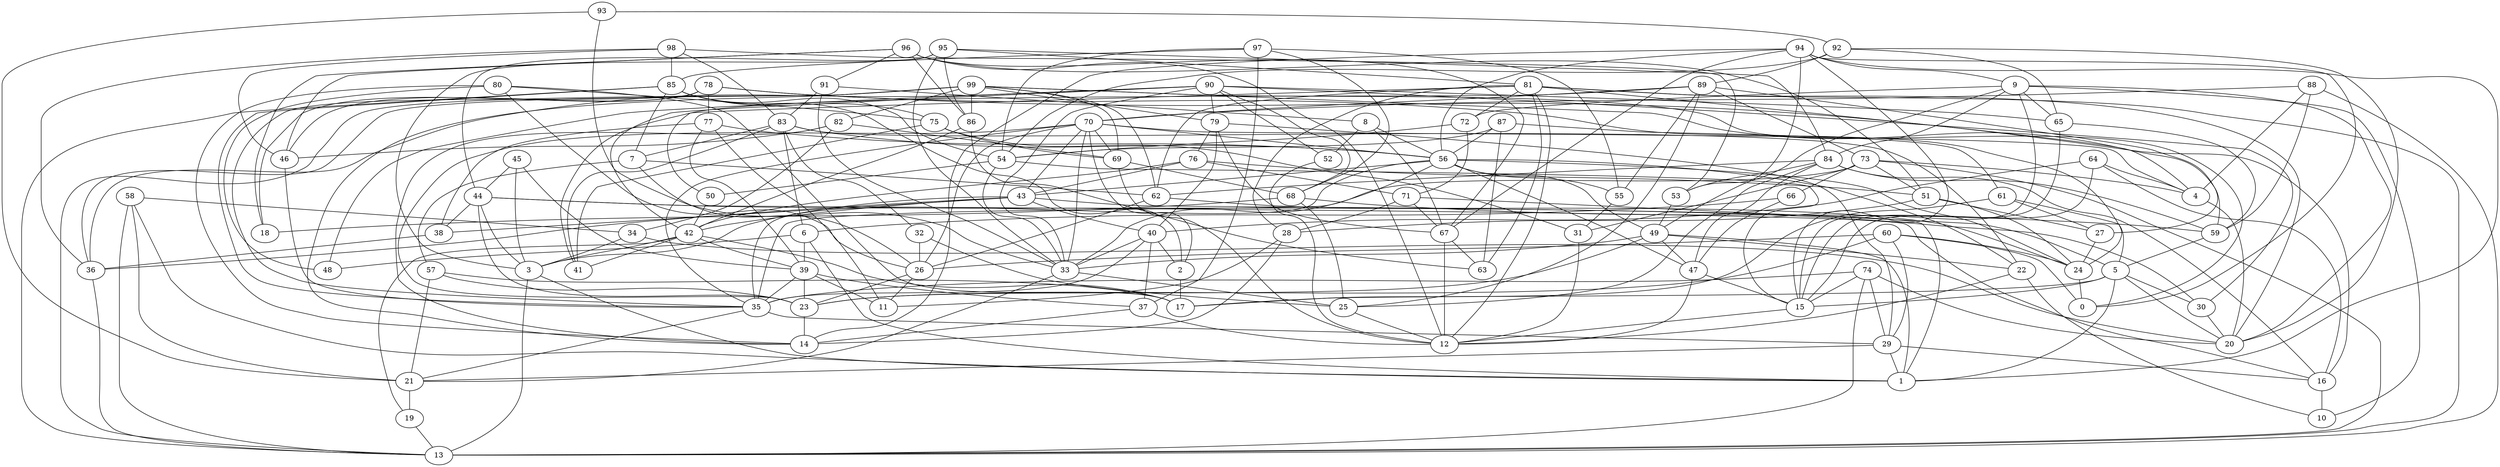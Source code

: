 digraph GG_graph {

subgraph G_graph {
edge [color = black]
"15" -> "12" [dir = none]
"91" -> "8" [dir = none]
"91" -> "33" [dir = none]
"91" -> "83" [dir = none]
"72" -> "71" [dir = none]
"72" -> "54" [dir = none]
"51" -> "24" [dir = none]
"51" -> "27" [dir = none]
"51" -> "28" [dir = none]
"64" -> "4" [dir = none]
"64" -> "16" [dir = none]
"64" -> "15" [dir = none]
"64" -> "40" [dir = none]
"98" -> "85" [dir = none]
"98" -> "53" [dir = none]
"98" -> "83" [dir = none]
"98" -> "36" [dir = none]
"98" -> "46" [dir = none]
"92" -> "65" [dir = none]
"92" -> "20" [dir = none]
"92" -> "89" [dir = none]
"92" -> "54" [dir = none]
"75" -> "41" [dir = none]
"75" -> "69" [dir = none]
"75" -> "31" [dir = none]
"82" -> "46" [dir = none]
"82" -> "69" [dir = none]
"82" -> "34" [dir = none]
"82" -> "14" [dir = none]
"28" -> "14" [dir = none]
"28" -> "11" [dir = none]
"7" -> "26" [dir = none]
"7" -> "62" [dir = none]
"7" -> "57" [dir = none]
"65" -> "59" [dir = none]
"65" -> "15" [dir = none]
"54" -> "15" [dir = none]
"54" -> "33" [dir = none]
"54" -> "50" [dir = none]
"2" -> "17" [dir = none]
"89" -> "55" [dir = none]
"89" -> "27" [dir = none]
"89" -> "25" [dir = none]
"89" -> "70" [dir = none]
"89" -> "73" [dir = none]
"89" -> "41" [dir = none]
"73" -> "31" [dir = none]
"73" -> "51" [dir = none]
"73" -> "4" [dir = none]
"73" -> "13" [dir = none]
"73" -> "35" [dir = none]
"73" -> "66" [dir = none]
"97" -> "37" [dir = none]
"97" -> "54" [dir = none]
"97" -> "85" [dir = none]
"97" -> "55" [dir = none]
"97" -> "68" [dir = none]
"68" -> "25" [dir = none]
"68" -> "59" [dir = none]
"68" -> "18" [dir = none]
"85" -> "54" [dir = none]
"85" -> "35" [dir = none]
"85" -> "2" [dir = none]
"85" -> "13" [dir = none]
"85" -> "7" [dir = none]
"85" -> "75" [dir = none]
"22" -> "10" [dir = none]
"22" -> "12" [dir = none]
"83" -> "7" [dir = none]
"83" -> "41" [dir = none]
"83" -> "6" [dir = none]
"83" -> "32" [dir = none]
"83" -> "22" [dir = none]
"83" -> "56" [dir = none]
"40" -> "33" [dir = none]
"40" -> "2" [dir = none]
"40" -> "35" [dir = none]
"40" -> "37" [dir = none]
"66" -> "6" [dir = none]
"66" -> "47" [dir = none]
"70" -> "23" [dir = none]
"70" -> "33" [dir = none]
"70" -> "2" [dir = none]
"70" -> "35" [dir = none]
"70" -> "26" [dir = none]
"70" -> "69" [dir = none]
"70" -> "43" [dir = none]
"77" -> "38" [dir = none]
"77" -> "39" [dir = none]
"77" -> "11" [dir = none]
"77" -> "56" [dir = none]
"23" -> "14" [dir = none]
"60" -> "23" [dir = none]
"60" -> "0" [dir = none]
"60" -> "29" [dir = none]
"60" -> "24" [dir = none]
"60" -> "26" [dir = none]
"46" -> "35" [dir = none]
"37" -> "14" [dir = none]
"37" -> "12" [dir = none]
"21" -> "19" [dir = none]
"26" -> "11" [dir = none]
"26" -> "23" [dir = none]
"34" -> "3" [dir = none]
"34" -> "20" [dir = none]
"39" -> "35" [dir = none]
"39" -> "23" [dir = none]
"39" -> "37" [dir = none]
"39" -> "11" [dir = none]
"90" -> "68" [dir = none]
"90" -> "33" [dir = none]
"90" -> "52" [dir = none]
"90" -> "30" [dir = none]
"90" -> "65" [dir = none]
"90" -> "36" [dir = none]
"90" -> "42" [dir = none]
"90" -> "79" [dir = none]
"90" -> "48" [dir = none]
"88" -> "59" [dir = none]
"88" -> "13" [dir = none]
"88" -> "4" [dir = none]
"33" -> "21" [dir = none]
"33" -> "25" [dir = none]
"6" -> "48" [dir = none]
"6" -> "1" [dir = none]
"6" -> "39" [dir = none]
"57" -> "21" [dir = none]
"57" -> "17" [dir = none]
"57" -> "23" [dir = none]
"31" -> "12" [dir = none]
"45" -> "3" [dir = none]
"45" -> "39" [dir = none]
"45" -> "44" [dir = none]
"93" -> "33" [dir = none]
"93" -> "92" [dir = none]
"93" -> "21" [dir = none]
"9" -> "49" [dir = none]
"9" -> "20" [dir = none]
"9" -> "84" [dir = none]
"9" -> "72" [dir = none]
"9" -> "15" [dir = none]
"9" -> "10" [dir = none]
"9" -> "65" [dir = none]
"4" -> "20" [dir = none]
"55" -> "31" [dir = none]
"3" -> "1" [dir = none]
"3" -> "13" [dir = none]
"62" -> "24" [dir = none]
"62" -> "26" [dir = none]
"87" -> "54" [dir = none]
"87" -> "61" [dir = none]
"87" -> "63" [dir = none]
"87" -> "56" [dir = none]
"99" -> "13" [dir = none]
"99" -> "0" [dir = none]
"99" -> "86" [dir = none]
"99" -> "69" [dir = none]
"99" -> "82" [dir = none]
"99" -> "14" [dir = none]
"99" -> "59" [dir = none]
"99" -> "36" [dir = none]
"99" -> "62" [dir = none]
"99" -> "79" [dir = none]
"29" -> "16" [dir = none]
"29" -> "1" [dir = none]
"29" -> "21" [dir = none]
"74" -> "20" [dir = none]
"74" -> "15" [dir = none]
"74" -> "29" [dir = none]
"74" -> "35" [dir = none]
"74" -> "13" [dir = none]
"86" -> "63" [dir = none]
"86" -> "42" [dir = none]
"58" -> "34" [dir = none]
"58" -> "21" [dir = none]
"58" -> "13" [dir = none]
"58" -> "1" [dir = none]
"30" -> "20" [dir = none]
"84" -> "16" [dir = none]
"84" -> "53" [dir = none]
"84" -> "47" [dir = none]
"84" -> "25" [dir = none]
"84" -> "62" [dir = none]
"84" -> "59" [dir = none]
"5" -> "1" [dir = none]
"5" -> "30" [dir = none]
"5" -> "17" [dir = none]
"5" -> "15" [dir = none]
"5" -> "20" [dir = none]
"80" -> "48" [dir = none]
"80" -> "75" [dir = none]
"80" -> "17" [dir = none]
"80" -> "26" [dir = none]
"80" -> "14" [dir = none]
"42" -> "17" [dir = none]
"42" -> "41" [dir = none]
"42" -> "3" [dir = none]
"42" -> "39" [dir = none]
"42" -> "19" [dir = none]
"49" -> "22" [dir = none]
"49" -> "23" [dir = none]
"49" -> "33" [dir = none]
"49" -> "1" [dir = none]
"49" -> "47" [dir = none]
"19" -> "13" [dir = none]
"69" -> "68" [dir = none]
"69" -> "12" [dir = none]
"95" -> "3" [dir = none]
"95" -> "84" [dir = none]
"95" -> "81" [dir = none]
"95" -> "86" [dir = none]
"95" -> "33" [dir = none]
"95" -> "44" [dir = none]
"81" -> "28" [dir = none]
"81" -> "20" [dir = none]
"81" -> "13" [dir = none]
"81" -> "63" [dir = none]
"81" -> "72" [dir = none]
"81" -> "50" [dir = none]
"81" -> "62" [dir = none]
"81" -> "12" [dir = none]
"81" -> "4" [dir = none]
"53" -> "49" [dir = none]
"94" -> "14" [dir = none]
"94" -> "53" [dir = none]
"94" -> "56" [dir = none]
"94" -> "15" [dir = none]
"94" -> "0" [dir = none]
"94" -> "9" [dir = none]
"94" -> "1" [dir = none]
"94" -> "67" [dir = none]
"24" -> "0" [dir = none]
"36" -> "13" [dir = none]
"78" -> "18" [dir = none]
"78" -> "16" [dir = none]
"78" -> "46" [dir = none]
"78" -> "77" [dir = none]
"78" -> "35" [dir = none]
"78" -> "24" [dir = none]
"50" -> "42" [dir = none]
"67" -> "12" [dir = none]
"67" -> "63" [dir = none]
"59" -> "5" [dir = none]
"71" -> "5" [dir = none]
"71" -> "28" [dir = none]
"71" -> "67" [dir = none]
"25" -> "12" [dir = none]
"96" -> "67" [dir = none]
"96" -> "91" [dir = none]
"96" -> "12" [dir = none]
"96" -> "46" [dir = none]
"96" -> "18" [dir = none]
"96" -> "51" [dir = none]
"96" -> "86" [dir = none]
"43" -> "40" [dir = none]
"43" -> "36" [dir = none]
"43" -> "38" [dir = none]
"43" -> "42" [dir = none]
"43" -> "1" [dir = none]
"43" -> "3" [dir = none]
"47" -> "15" [dir = none]
"47" -> "12" [dir = none]
"32" -> "25" [dir = none]
"32" -> "26" [dir = none]
"16" -> "10" [dir = none]
"27" -> "24" [dir = none]
"44" -> "3" [dir = none]
"44" -> "38" [dir = none]
"44" -> "30" [dir = none]
"44" -> "23" [dir = none]
"44" -> "16" [dir = none]
"56" -> "55" [dir = none]
"56" -> "33" [dir = none]
"56" -> "24" [dir = none]
"56" -> "22" [dir = none]
"56" -> "49" [dir = none]
"56" -> "47" [dir = none]
"56" -> "43" [dir = none]
"56" -> "35" [dir = none]
"79" -> "29" [dir = none]
"79" -> "76" [dir = none]
"79" -> "67" [dir = none]
"79" -> "40" [dir = none]
"38" -> "36" [dir = none]
"61" -> "17" [dir = none]
"61" -> "27" [dir = none]
"61" -> "5" [dir = none]
"52" -> "12" [dir = none]
"35" -> "21" [dir = none]
"35" -> "29" [dir = none]
"8" -> "56" [dir = none]
"8" -> "67" [dir = none]
"8" -> "52" [dir = none]
"76" -> "42" [dir = none]
"76" -> "51" [dir = none]
"76" -> "43" [dir = none]
"76" -> "71" [dir = none]
"70" -> "56" [dir = none]
"88" -> "70" [dir = none]
"70" -> "4" [dir = none]
}

}
